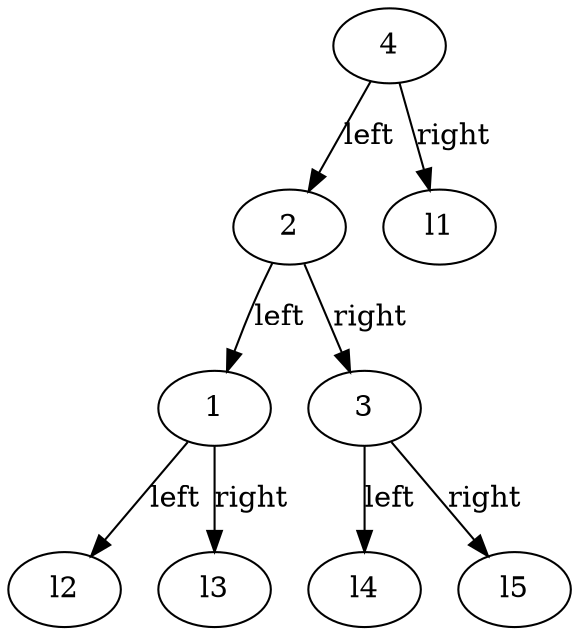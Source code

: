 digraph {
    class="tree"

    n1[label=4 class="cell,disabled"]
    n2[label=2 class="cell,disabled"]
    n3[label=1 class="cell,disabled"]
    n4[label=3 class="cell,disabled"]

    l1[class="nil,disabled"]
    l2[class="nil,disabled"]
    l3[class="nil,disabled"]
    l4[class="nil,disabled"]
    l5[class="nil,disabled"]


    n1 -> n2[label=left class="disabled"]
    n1 -> l1[label=right]
    n2 -> n3[label=left class="disabled"]
    n2 -> n4[label=right class="disabled"]
    n3 -> l2[label=left class="disabled"]
    n3 -> l3[label=right class="disabled"]
    n4 -> l4[label=left class="disabled"]
    n4 -> l5[label=right class="disabled"]
}
